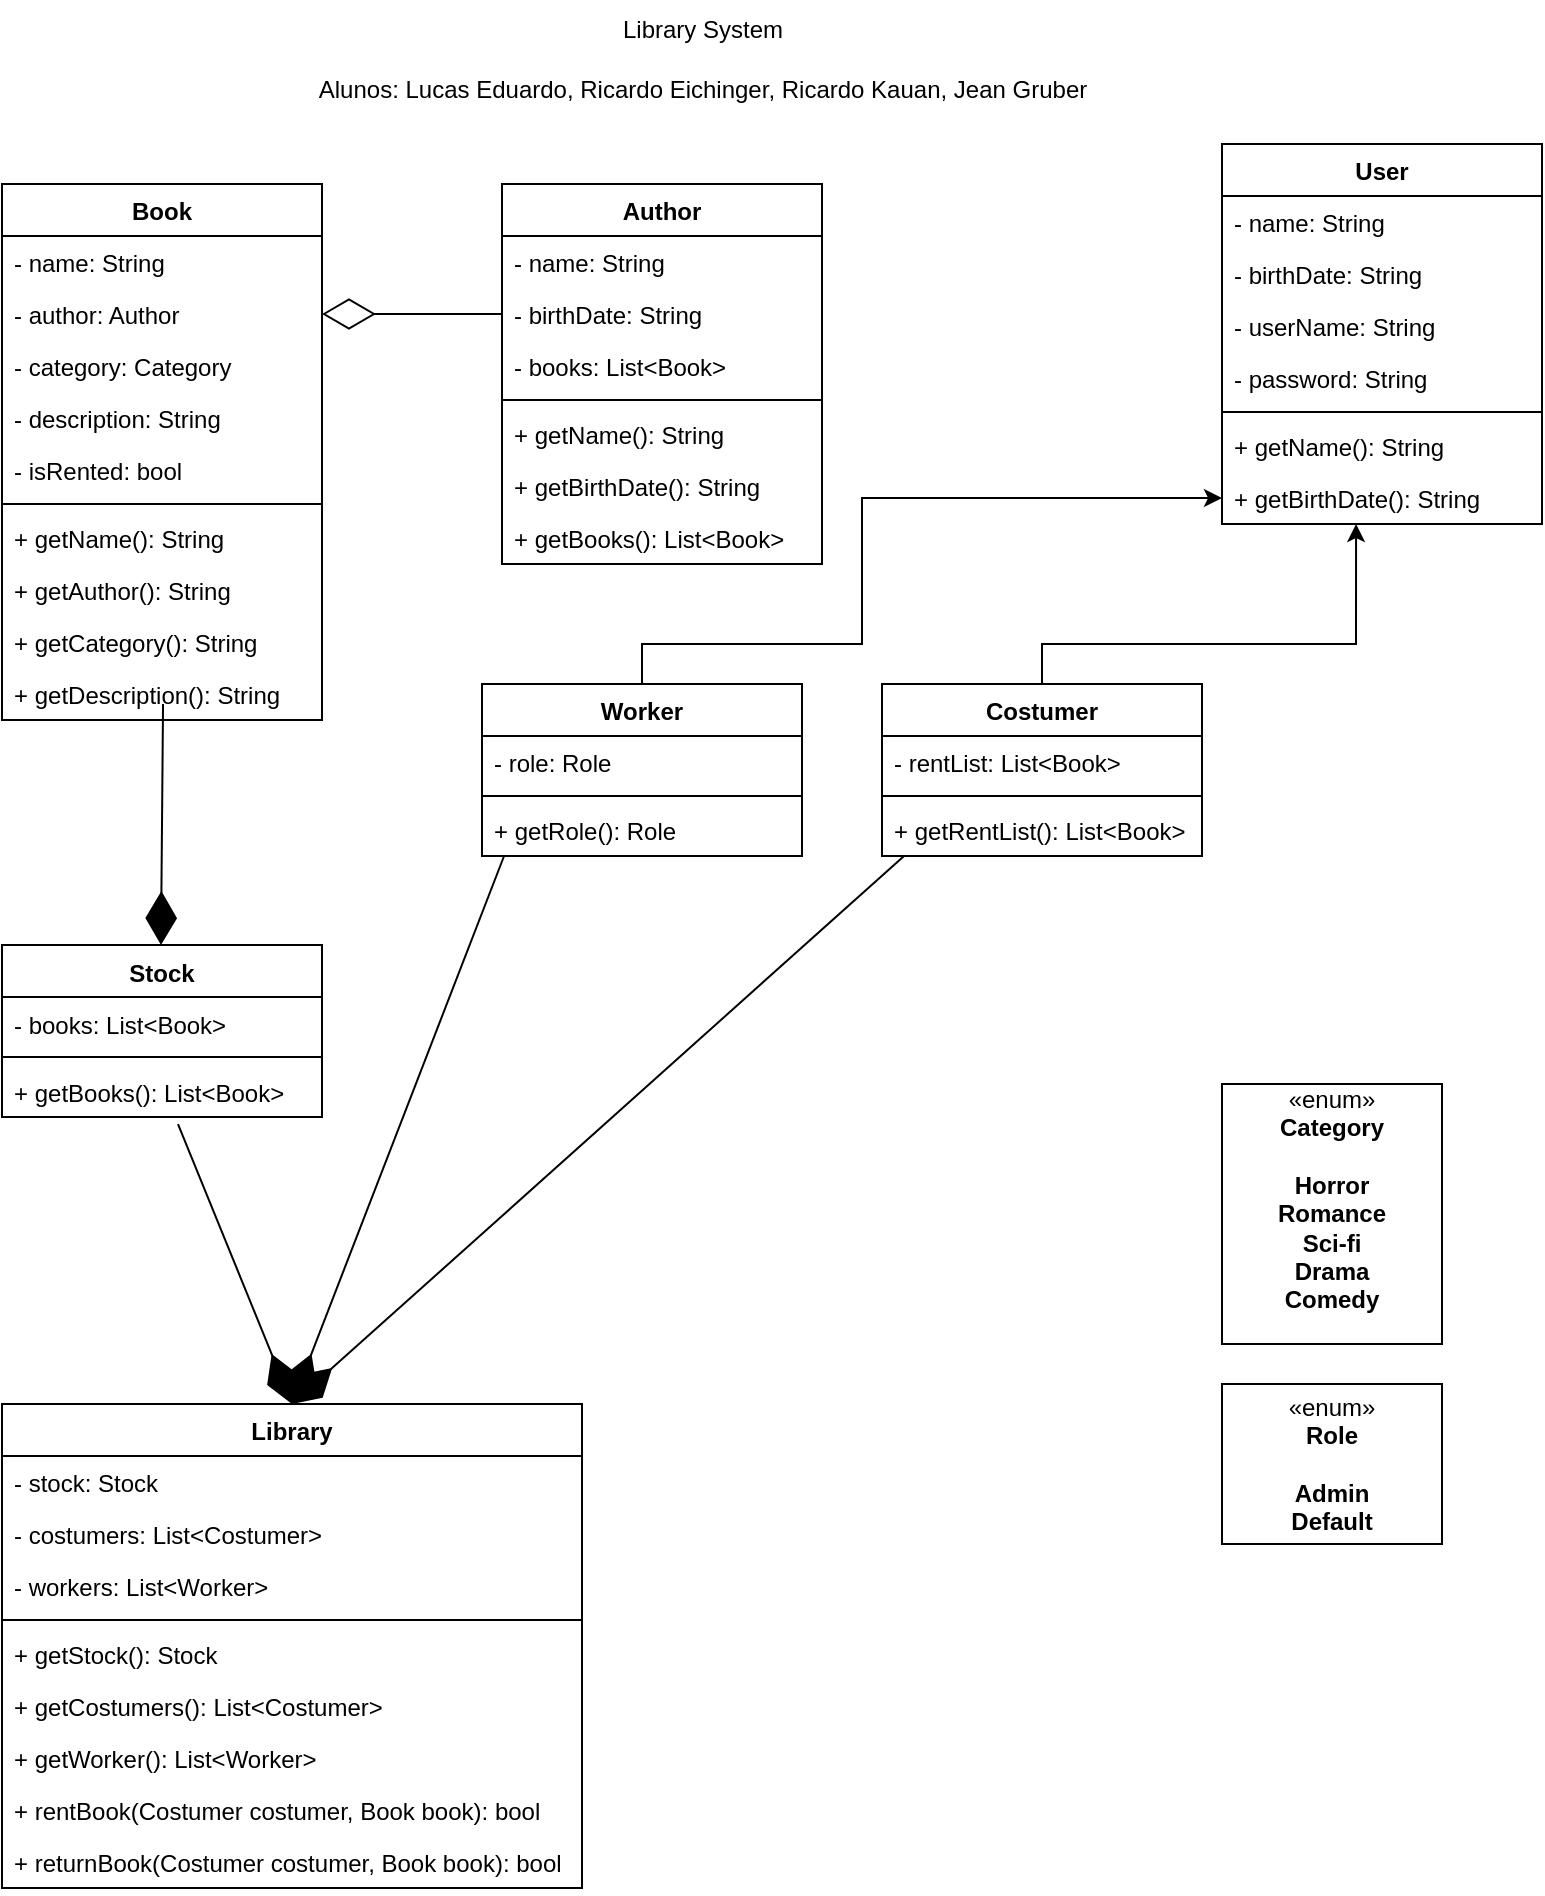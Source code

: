 <mxfile version="22.1.7" type="github">
  <diagram id="C5RBs43oDa-KdzZeNtuy" name="Page-1">
    <mxGraphModel dx="693" dy="1157" grid="1" gridSize="10" guides="1" tooltips="1" connect="1" arrows="1" fold="1" page="1" pageScale="1" pageWidth="827" pageHeight="1169" math="0" shadow="0">
      <root>
        <mxCell id="WIyWlLk6GJQsqaUBKTNV-0" />
        <mxCell id="WIyWlLk6GJQsqaUBKTNV-1" parent="WIyWlLk6GJQsqaUBKTNV-0" />
        <mxCell id="eZcE0YxD9h1GTTurw460-18" value="Book" style="swimlane;fontStyle=1;align=center;verticalAlign=top;childLayout=stackLayout;horizontal=1;startSize=26;horizontalStack=0;resizeParent=1;resizeParentMax=0;resizeLast=0;collapsible=1;marginBottom=0;whiteSpace=wrap;html=1;" parent="WIyWlLk6GJQsqaUBKTNV-1" vertex="1">
          <mxGeometry x="40" y="100" width="160" height="268" as="geometry" />
        </mxCell>
        <mxCell id="eZcE0YxD9h1GTTurw460-19" value="- name: String" style="text;strokeColor=none;fillColor=none;align=left;verticalAlign=top;spacingLeft=4;spacingRight=4;overflow=hidden;rotatable=0;points=[[0,0.5],[1,0.5]];portConstraint=eastwest;whiteSpace=wrap;html=1;" parent="eZcE0YxD9h1GTTurw460-18" vertex="1">
          <mxGeometry y="26" width="160" height="26" as="geometry" />
        </mxCell>
        <mxCell id="eZcE0YxD9h1GTTurw460-23" value="- author: Author" style="text;strokeColor=none;fillColor=none;align=left;verticalAlign=top;spacingLeft=4;spacingRight=4;overflow=hidden;rotatable=0;points=[[0,0.5],[1,0.5]];portConstraint=eastwest;whiteSpace=wrap;html=1;" parent="eZcE0YxD9h1GTTurw460-18" vertex="1">
          <mxGeometry y="52" width="160" height="26" as="geometry" />
        </mxCell>
        <mxCell id="eZcE0YxD9h1GTTurw460-24" value="- category: Category" style="text;strokeColor=none;fillColor=none;align=left;verticalAlign=top;spacingLeft=4;spacingRight=4;overflow=hidden;rotatable=0;points=[[0,0.5],[1,0.5]];portConstraint=eastwest;whiteSpace=wrap;html=1;" parent="eZcE0YxD9h1GTTurw460-18" vertex="1">
          <mxGeometry y="78" width="160" height="26" as="geometry" />
        </mxCell>
        <mxCell id="eZcE0YxD9h1GTTurw460-25" value="- description: String" style="text;strokeColor=none;fillColor=none;align=left;verticalAlign=top;spacingLeft=4;spacingRight=4;overflow=hidden;rotatable=0;points=[[0,0.5],[1,0.5]];portConstraint=eastwest;whiteSpace=wrap;html=1;" parent="eZcE0YxD9h1GTTurw460-18" vertex="1">
          <mxGeometry y="104" width="160" height="26" as="geometry" />
        </mxCell>
        <mxCell id="eZcE0YxD9h1GTTurw460-75" value="- isRented: bool" style="text;strokeColor=none;fillColor=none;align=left;verticalAlign=top;spacingLeft=4;spacingRight=4;overflow=hidden;rotatable=0;points=[[0,0.5],[1,0.5]];portConstraint=eastwest;whiteSpace=wrap;html=1;" parent="eZcE0YxD9h1GTTurw460-18" vertex="1">
          <mxGeometry y="130" width="160" height="26" as="geometry" />
        </mxCell>
        <mxCell id="eZcE0YxD9h1GTTurw460-20" value="" style="line;strokeWidth=1;fillColor=none;align=left;verticalAlign=middle;spacingTop=-1;spacingLeft=3;spacingRight=3;rotatable=0;labelPosition=right;points=[];portConstraint=eastwest;strokeColor=inherit;" parent="eZcE0YxD9h1GTTurw460-18" vertex="1">
          <mxGeometry y="156" width="160" height="8" as="geometry" />
        </mxCell>
        <mxCell id="eZcE0YxD9h1GTTurw460-21" value="+ getName(): String" style="text;strokeColor=none;fillColor=none;align=left;verticalAlign=top;spacingLeft=4;spacingRight=4;overflow=hidden;rotatable=0;points=[[0,0.5],[1,0.5]];portConstraint=eastwest;whiteSpace=wrap;html=1;" parent="eZcE0YxD9h1GTTurw460-18" vertex="1">
          <mxGeometry y="164" width="160" height="26" as="geometry" />
        </mxCell>
        <mxCell id="eZcE0YxD9h1GTTurw460-26" value="+ getAuthor(): String" style="text;strokeColor=none;fillColor=none;align=left;verticalAlign=top;spacingLeft=4;spacingRight=4;overflow=hidden;rotatable=0;points=[[0,0.5],[1,0.5]];portConstraint=eastwest;whiteSpace=wrap;html=1;" parent="eZcE0YxD9h1GTTurw460-18" vertex="1">
          <mxGeometry y="190" width="160" height="26" as="geometry" />
        </mxCell>
        <mxCell id="eZcE0YxD9h1GTTurw460-27" value="+ getCategory(): String" style="text;strokeColor=none;fillColor=none;align=left;verticalAlign=top;spacingLeft=4;spacingRight=4;overflow=hidden;rotatable=0;points=[[0,0.5],[1,0.5]];portConstraint=eastwest;whiteSpace=wrap;html=1;" parent="eZcE0YxD9h1GTTurw460-18" vertex="1">
          <mxGeometry y="216" width="160" height="26" as="geometry" />
        </mxCell>
        <mxCell id="eZcE0YxD9h1GTTurw460-28" value="+ getDescription(): String" style="text;strokeColor=none;fillColor=none;align=left;verticalAlign=top;spacingLeft=4;spacingRight=4;overflow=hidden;rotatable=0;points=[[0,0.5],[1,0.5]];portConstraint=eastwest;whiteSpace=wrap;html=1;" parent="eZcE0YxD9h1GTTurw460-18" vertex="1">
          <mxGeometry y="242" width="160" height="26" as="geometry" />
        </mxCell>
        <mxCell id="eZcE0YxD9h1GTTurw460-29" value="«enum»&lt;br&gt;&lt;div&gt;&lt;b&gt;Category&lt;/b&gt;&lt;/div&gt;&lt;div&gt;&lt;b&gt;&lt;br&gt;&lt;/b&gt;&lt;/div&gt;&lt;div&gt;&lt;b&gt;Horror&lt;/b&gt;&lt;/div&gt;&lt;div&gt;&lt;b&gt;Romance&lt;/b&gt;&lt;/div&gt;&lt;div&gt;&lt;b&gt;Sci-fi&lt;/b&gt;&lt;/div&gt;&lt;div&gt;&lt;b&gt;Drama&lt;/b&gt;&lt;/div&gt;&lt;div&gt;&lt;b&gt;Comedy&lt;/b&gt;&lt;/div&gt;&lt;div&gt;&lt;b&gt;&lt;br&gt;&lt;/b&gt;&lt;/div&gt;" style="html=1;whiteSpace=wrap;" parent="WIyWlLk6GJQsqaUBKTNV-1" vertex="1">
          <mxGeometry x="650" y="550" width="110" height="130" as="geometry" />
        </mxCell>
        <mxCell id="eZcE0YxD9h1GTTurw460-30" value="User" style="swimlane;fontStyle=1;align=center;verticalAlign=top;childLayout=stackLayout;horizontal=1;startSize=26;horizontalStack=0;resizeParent=1;resizeParentMax=0;resizeLast=0;collapsible=1;marginBottom=0;whiteSpace=wrap;html=1;" parent="WIyWlLk6GJQsqaUBKTNV-1" vertex="1">
          <mxGeometry x="650" y="80" width="160" height="190" as="geometry" />
        </mxCell>
        <mxCell id="eZcE0YxD9h1GTTurw460-31" value="- name: String" style="text;strokeColor=none;fillColor=none;align=left;verticalAlign=top;spacingLeft=4;spacingRight=4;overflow=hidden;rotatable=0;points=[[0,0.5],[1,0.5]];portConstraint=eastwest;whiteSpace=wrap;html=1;" parent="eZcE0YxD9h1GTTurw460-30" vertex="1">
          <mxGeometry y="26" width="160" height="26" as="geometry" />
        </mxCell>
        <mxCell id="eZcE0YxD9h1GTTurw460-32" value="- birthDate: String" style="text;strokeColor=none;fillColor=none;align=left;verticalAlign=top;spacingLeft=4;spacingRight=4;overflow=hidden;rotatable=0;points=[[0,0.5],[1,0.5]];portConstraint=eastwest;whiteSpace=wrap;html=1;" parent="eZcE0YxD9h1GTTurw460-30" vertex="1">
          <mxGeometry y="52" width="160" height="26" as="geometry" />
        </mxCell>
        <mxCell id="eZcE0YxD9h1GTTurw460-40" value="- userName: String" style="text;strokeColor=none;fillColor=none;align=left;verticalAlign=top;spacingLeft=4;spacingRight=4;overflow=hidden;rotatable=0;points=[[0,0.5],[1,0.5]];portConstraint=eastwest;whiteSpace=wrap;html=1;" parent="eZcE0YxD9h1GTTurw460-30" vertex="1">
          <mxGeometry y="78" width="160" height="26" as="geometry" />
        </mxCell>
        <mxCell id="eZcE0YxD9h1GTTurw460-41" value="- password: String" style="text;strokeColor=none;fillColor=none;align=left;verticalAlign=top;spacingLeft=4;spacingRight=4;overflow=hidden;rotatable=0;points=[[0,0.5],[1,0.5]];portConstraint=eastwest;whiteSpace=wrap;html=1;" parent="eZcE0YxD9h1GTTurw460-30" vertex="1">
          <mxGeometry y="104" width="160" height="26" as="geometry" />
        </mxCell>
        <mxCell id="eZcE0YxD9h1GTTurw460-35" value="" style="line;strokeWidth=1;fillColor=none;align=left;verticalAlign=middle;spacingTop=-1;spacingLeft=3;spacingRight=3;rotatable=0;labelPosition=right;points=[];portConstraint=eastwest;strokeColor=inherit;" parent="eZcE0YxD9h1GTTurw460-30" vertex="1">
          <mxGeometry y="130" width="160" height="8" as="geometry" />
        </mxCell>
        <mxCell id="eZcE0YxD9h1GTTurw460-36" value="+ getName(): String" style="text;strokeColor=none;fillColor=none;align=left;verticalAlign=top;spacingLeft=4;spacingRight=4;overflow=hidden;rotatable=0;points=[[0,0.5],[1,0.5]];portConstraint=eastwest;whiteSpace=wrap;html=1;" parent="eZcE0YxD9h1GTTurw460-30" vertex="1">
          <mxGeometry y="138" width="160" height="26" as="geometry" />
        </mxCell>
        <mxCell id="eZcE0YxD9h1GTTurw460-37" value="+ getBirthDate(): String" style="text;strokeColor=none;fillColor=none;align=left;verticalAlign=top;spacingLeft=4;spacingRight=4;overflow=hidden;rotatable=0;points=[[0,0.5],[1,0.5]];portConstraint=eastwest;whiteSpace=wrap;html=1;" parent="eZcE0YxD9h1GTTurw460-30" vertex="1">
          <mxGeometry y="164" width="160" height="26" as="geometry" />
        </mxCell>
        <mxCell id="eZcE0YxD9h1GTTurw460-42" value="Costumer" style="swimlane;fontStyle=1;align=center;verticalAlign=top;childLayout=stackLayout;horizontal=1;startSize=26;horizontalStack=0;resizeParent=1;resizeParentMax=0;resizeLast=0;collapsible=1;marginBottom=0;whiteSpace=wrap;html=1;" parent="WIyWlLk6GJQsqaUBKTNV-1" vertex="1">
          <mxGeometry x="480" y="350" width="160" height="86" as="geometry" />
        </mxCell>
        <mxCell id="eZcE0YxD9h1GTTurw460-46" value="- rentList: List&amp;lt;Book&amp;gt;" style="text;strokeColor=none;fillColor=none;align=left;verticalAlign=top;spacingLeft=4;spacingRight=4;overflow=hidden;rotatable=0;points=[[0,0.5],[1,0.5]];portConstraint=eastwest;whiteSpace=wrap;html=1;" parent="eZcE0YxD9h1GTTurw460-42" vertex="1">
          <mxGeometry y="26" width="160" height="26" as="geometry" />
        </mxCell>
        <mxCell id="eZcE0YxD9h1GTTurw460-47" value="" style="line;strokeWidth=1;fillColor=none;align=left;verticalAlign=middle;spacingTop=-1;spacingLeft=3;spacingRight=3;rotatable=0;labelPosition=right;points=[];portConstraint=eastwest;strokeColor=inherit;" parent="eZcE0YxD9h1GTTurw460-42" vertex="1">
          <mxGeometry y="52" width="160" height="8" as="geometry" />
        </mxCell>
        <mxCell id="eZcE0YxD9h1GTTurw460-48" value="+ getRentList(): List&amp;lt;Book&amp;gt;" style="text;strokeColor=none;fillColor=none;align=left;verticalAlign=top;spacingLeft=4;spacingRight=4;overflow=hidden;rotatable=0;points=[[0,0.5],[1,0.5]];portConstraint=eastwest;whiteSpace=wrap;html=1;" parent="eZcE0YxD9h1GTTurw460-42" vertex="1">
          <mxGeometry y="60" width="160" height="26" as="geometry" />
        </mxCell>
        <mxCell id="Vkm4u5jiYcNMLQXFKRMQ-39" style="edgeStyle=orthogonalEdgeStyle;rounded=0;orthogonalLoop=1;jettySize=auto;html=1;exitX=0.5;exitY=0;exitDx=0;exitDy=0;entryX=0;entryY=0.5;entryDx=0;entryDy=0;" parent="WIyWlLk6GJQsqaUBKTNV-1" source="eZcE0YxD9h1GTTurw460-59" target="eZcE0YxD9h1GTTurw460-37" edge="1">
          <mxGeometry relative="1" as="geometry">
            <Array as="points">
              <mxPoint x="360" y="330" />
              <mxPoint x="470" y="330" />
              <mxPoint x="470" y="257" />
            </Array>
          </mxGeometry>
        </mxCell>
        <mxCell id="eZcE0YxD9h1GTTurw460-59" value="Worker" style="swimlane;fontStyle=1;align=center;verticalAlign=top;childLayout=stackLayout;horizontal=1;startSize=26;horizontalStack=0;resizeParent=1;resizeParentMax=0;resizeLast=0;collapsible=1;marginBottom=0;whiteSpace=wrap;html=1;" parent="WIyWlLk6GJQsqaUBKTNV-1" vertex="1">
          <mxGeometry x="280" y="350" width="160" height="86" as="geometry" />
        </mxCell>
        <mxCell id="eZcE0YxD9h1GTTurw460-60" value="- role: Role" style="text;strokeColor=none;fillColor=none;align=left;verticalAlign=top;spacingLeft=4;spacingRight=4;overflow=hidden;rotatable=0;points=[[0,0.5],[1,0.5]];portConstraint=eastwest;whiteSpace=wrap;html=1;" parent="eZcE0YxD9h1GTTurw460-59" vertex="1">
          <mxGeometry y="26" width="160" height="26" as="geometry" />
        </mxCell>
        <mxCell id="eZcE0YxD9h1GTTurw460-61" value="" style="line;strokeWidth=1;fillColor=none;align=left;verticalAlign=middle;spacingTop=-1;spacingLeft=3;spacingRight=3;rotatable=0;labelPosition=right;points=[];portConstraint=eastwest;strokeColor=inherit;" parent="eZcE0YxD9h1GTTurw460-59" vertex="1">
          <mxGeometry y="52" width="160" height="8" as="geometry" />
        </mxCell>
        <mxCell id="eZcE0YxD9h1GTTurw460-62" value="+ getRole(): Role" style="text;strokeColor=none;fillColor=none;align=left;verticalAlign=top;spacingLeft=4;spacingRight=4;overflow=hidden;rotatable=0;points=[[0,0.5],[1,0.5]];portConstraint=eastwest;whiteSpace=wrap;html=1;" parent="eZcE0YxD9h1GTTurw460-59" vertex="1">
          <mxGeometry y="60" width="160" height="26" as="geometry" />
        </mxCell>
        <mxCell id="eZcE0YxD9h1GTTurw460-63" value="«enum»&lt;br&gt;&lt;b&gt;Role&lt;/b&gt;&lt;br&gt;&lt;div&gt;&lt;b&gt;&lt;br&gt;&lt;/b&gt;&lt;/div&gt;&lt;div&gt;&lt;b&gt;Admin&lt;/b&gt;&lt;/div&gt;&lt;div&gt;&lt;b&gt;Default&lt;br&gt;&lt;/b&gt;&lt;/div&gt;" style="html=1;whiteSpace=wrap;" parent="WIyWlLk6GJQsqaUBKTNV-1" vertex="1">
          <mxGeometry x="650" y="700" width="110" height="80" as="geometry" />
        </mxCell>
        <mxCell id="eZcE0YxD9h1GTTurw460-64" value="Stock" style="swimlane;fontStyle=1;align=center;verticalAlign=top;childLayout=stackLayout;horizontal=1;startSize=26;horizontalStack=0;resizeParent=1;resizeParentMax=0;resizeLast=0;collapsible=1;marginBottom=0;whiteSpace=wrap;html=1;" parent="WIyWlLk6GJQsqaUBKTNV-1" vertex="1">
          <mxGeometry x="40" y="480.5" width="160" height="86" as="geometry" />
        </mxCell>
        <mxCell id="eZcE0YxD9h1GTTurw460-68" value="- books: List&amp;lt;Book&amp;gt;" style="text;strokeColor=none;fillColor=none;align=left;verticalAlign=top;spacingLeft=4;spacingRight=4;overflow=hidden;rotatable=0;points=[[0,0.5],[1,0.5]];portConstraint=eastwest;whiteSpace=wrap;html=1;" parent="eZcE0YxD9h1GTTurw460-64" vertex="1">
          <mxGeometry y="26" width="160" height="26" as="geometry" />
        </mxCell>
        <mxCell id="eZcE0YxD9h1GTTurw460-69" value="" style="line;strokeWidth=1;fillColor=none;align=left;verticalAlign=middle;spacingTop=-1;spacingLeft=3;spacingRight=3;rotatable=0;labelPosition=right;points=[];portConstraint=eastwest;strokeColor=inherit;" parent="eZcE0YxD9h1GTTurw460-64" vertex="1">
          <mxGeometry y="52" width="160" height="8" as="geometry" />
        </mxCell>
        <mxCell id="eZcE0YxD9h1GTTurw460-73" value="+ getBooks(): List&amp;lt;Book&amp;gt;&lt;br&gt;" style="text;strokeColor=none;fillColor=none;align=left;verticalAlign=top;spacingLeft=4;spacingRight=4;overflow=hidden;rotatable=0;points=[[0,0.5],[1,0.5]];portConstraint=eastwest;whiteSpace=wrap;html=1;" parent="eZcE0YxD9h1GTTurw460-64" vertex="1">
          <mxGeometry y="60" width="160" height="26" as="geometry" />
        </mxCell>
        <mxCell id="Vkm4u5jiYcNMLQXFKRMQ-0" value="Author" style="swimlane;fontStyle=1;align=center;verticalAlign=top;childLayout=stackLayout;horizontal=1;startSize=26;horizontalStack=0;resizeParent=1;resizeParentMax=0;resizeLast=0;collapsible=1;marginBottom=0;whiteSpace=wrap;html=1;" parent="WIyWlLk6GJQsqaUBKTNV-1" vertex="1">
          <mxGeometry x="290" y="100" width="160" height="190" as="geometry" />
        </mxCell>
        <mxCell id="Vkm4u5jiYcNMLQXFKRMQ-1" value="- name: String" style="text;strokeColor=none;fillColor=none;align=left;verticalAlign=top;spacingLeft=4;spacingRight=4;overflow=hidden;rotatable=0;points=[[0,0.5],[1,0.5]];portConstraint=eastwest;whiteSpace=wrap;html=1;" parent="Vkm4u5jiYcNMLQXFKRMQ-0" vertex="1">
          <mxGeometry y="26" width="160" height="26" as="geometry" />
        </mxCell>
        <mxCell id="Vkm4u5jiYcNMLQXFKRMQ-11" value="- birthDate: String" style="text;strokeColor=none;fillColor=none;align=left;verticalAlign=top;spacingLeft=4;spacingRight=4;overflow=hidden;rotatable=0;points=[[0,0.5],[1,0.5]];portConstraint=eastwest;whiteSpace=wrap;html=1;" parent="Vkm4u5jiYcNMLQXFKRMQ-0" vertex="1">
          <mxGeometry y="52" width="160" height="26" as="geometry" />
        </mxCell>
        <mxCell id="Vkm4u5jiYcNMLQXFKRMQ-49" value="- books: List&amp;lt;Book&amp;gt;" style="text;strokeColor=none;fillColor=none;align=left;verticalAlign=top;spacingLeft=4;spacingRight=4;overflow=hidden;rotatable=0;points=[[0,0.5],[1,0.5]];portConstraint=eastwest;whiteSpace=wrap;html=1;" parent="Vkm4u5jiYcNMLQXFKRMQ-0" vertex="1">
          <mxGeometry y="78" width="160" height="26" as="geometry" />
        </mxCell>
        <mxCell id="Vkm4u5jiYcNMLQXFKRMQ-6" value="" style="line;strokeWidth=1;fillColor=none;align=left;verticalAlign=middle;spacingTop=-1;spacingLeft=3;spacingRight=3;rotatable=0;labelPosition=right;points=[];portConstraint=eastwest;strokeColor=inherit;" parent="Vkm4u5jiYcNMLQXFKRMQ-0" vertex="1">
          <mxGeometry y="104" width="160" height="8" as="geometry" />
        </mxCell>
        <mxCell id="Vkm4u5jiYcNMLQXFKRMQ-7" value="+ getName(): String" style="text;strokeColor=none;fillColor=none;align=left;verticalAlign=top;spacingLeft=4;spacingRight=4;overflow=hidden;rotatable=0;points=[[0,0.5],[1,0.5]];portConstraint=eastwest;whiteSpace=wrap;html=1;" parent="Vkm4u5jiYcNMLQXFKRMQ-0" vertex="1">
          <mxGeometry y="112" width="160" height="26" as="geometry" />
        </mxCell>
        <mxCell id="Vkm4u5jiYcNMLQXFKRMQ-10" value="+ getBirthDate(): String" style="text;strokeColor=none;fillColor=none;align=left;verticalAlign=top;spacingLeft=4;spacingRight=4;overflow=hidden;rotatable=0;points=[[0,0.5],[1,0.5]];portConstraint=eastwest;whiteSpace=wrap;html=1;" parent="Vkm4u5jiYcNMLQXFKRMQ-0" vertex="1">
          <mxGeometry y="138" width="160" height="26" as="geometry" />
        </mxCell>
        <mxCell id="Vkm4u5jiYcNMLQXFKRMQ-48" value="+ getBooks(): List&amp;lt;Book&amp;gt;" style="text;strokeColor=none;fillColor=none;align=left;verticalAlign=top;spacingLeft=4;spacingRight=4;overflow=hidden;rotatable=0;points=[[0,0.5],[1,0.5]];portConstraint=eastwest;whiteSpace=wrap;html=1;" parent="Vkm4u5jiYcNMLQXFKRMQ-0" vertex="1">
          <mxGeometry y="164" width="160" height="26" as="geometry" />
        </mxCell>
        <mxCell id="Vkm4u5jiYcNMLQXFKRMQ-17" value="" style="endArrow=diamondThin;endFill=0;endSize=24;html=1;rounded=0;exitX=0;exitY=0.5;exitDx=0;exitDy=0;entryX=1;entryY=0.5;entryDx=0;entryDy=0;" parent="WIyWlLk6GJQsqaUBKTNV-1" source="Vkm4u5jiYcNMLQXFKRMQ-11" target="eZcE0YxD9h1GTTurw460-23" edge="1">
          <mxGeometry width="160" relative="1" as="geometry">
            <mxPoint x="290" y="280" as="sourcePoint" />
            <mxPoint x="450" y="280" as="targetPoint" />
          </mxGeometry>
        </mxCell>
        <mxCell id="Vkm4u5jiYcNMLQXFKRMQ-18" value="Library" style="swimlane;fontStyle=1;align=center;verticalAlign=top;childLayout=stackLayout;horizontal=1;startSize=26;horizontalStack=0;resizeParent=1;resizeParentMax=0;resizeLast=0;collapsible=1;marginBottom=0;whiteSpace=wrap;html=1;" parent="WIyWlLk6GJQsqaUBKTNV-1" vertex="1">
          <mxGeometry x="40" y="710" width="290" height="242" as="geometry" />
        </mxCell>
        <mxCell id="Vkm4u5jiYcNMLQXFKRMQ-19" value="- stock: Stock" style="text;strokeColor=none;fillColor=none;align=left;verticalAlign=top;spacingLeft=4;spacingRight=4;overflow=hidden;rotatable=0;points=[[0,0.5],[1,0.5]];portConstraint=eastwest;whiteSpace=wrap;html=1;" parent="Vkm4u5jiYcNMLQXFKRMQ-18" vertex="1">
          <mxGeometry y="26" width="290" height="26" as="geometry" />
        </mxCell>
        <mxCell id="Vkm4u5jiYcNMLQXFKRMQ-30" value="- costumers: List&amp;lt;Costumer&amp;gt;" style="text;strokeColor=none;fillColor=none;align=left;verticalAlign=top;spacingLeft=4;spacingRight=4;overflow=hidden;rotatable=0;points=[[0,0.5],[1,0.5]];portConstraint=eastwest;whiteSpace=wrap;html=1;" parent="Vkm4u5jiYcNMLQXFKRMQ-18" vertex="1">
          <mxGeometry y="52" width="290" height="26" as="geometry" />
        </mxCell>
        <mxCell id="Vkm4u5jiYcNMLQXFKRMQ-31" value="- workers: List&amp;lt;Worker&amp;gt;" style="text;strokeColor=none;fillColor=none;align=left;verticalAlign=top;spacingLeft=4;spacingRight=4;overflow=hidden;rotatable=0;points=[[0,0.5],[1,0.5]];portConstraint=eastwest;whiteSpace=wrap;html=1;" parent="Vkm4u5jiYcNMLQXFKRMQ-18" vertex="1">
          <mxGeometry y="78" width="290" height="26" as="geometry" />
        </mxCell>
        <mxCell id="Vkm4u5jiYcNMLQXFKRMQ-24" value="" style="line;strokeWidth=1;fillColor=none;align=left;verticalAlign=middle;spacingTop=-1;spacingLeft=3;spacingRight=3;rotatable=0;labelPosition=right;points=[];portConstraint=eastwest;strokeColor=inherit;" parent="Vkm4u5jiYcNMLQXFKRMQ-18" vertex="1">
          <mxGeometry y="104" width="290" height="8" as="geometry" />
        </mxCell>
        <mxCell id="Vkm4u5jiYcNMLQXFKRMQ-25" value="+ getStock(): Stock" style="text;strokeColor=none;fillColor=none;align=left;verticalAlign=top;spacingLeft=4;spacingRight=4;overflow=hidden;rotatable=0;points=[[0,0.5],[1,0.5]];portConstraint=eastwest;whiteSpace=wrap;html=1;" parent="Vkm4u5jiYcNMLQXFKRMQ-18" vertex="1">
          <mxGeometry y="112" width="290" height="26" as="geometry" />
        </mxCell>
        <mxCell id="Vkm4u5jiYcNMLQXFKRMQ-26" value="+ getCostumers(): List&amp;lt;Costumer&amp;gt;" style="text;strokeColor=none;fillColor=none;align=left;verticalAlign=top;spacingLeft=4;spacingRight=4;overflow=hidden;rotatable=0;points=[[0,0.5],[1,0.5]];portConstraint=eastwest;whiteSpace=wrap;html=1;" parent="Vkm4u5jiYcNMLQXFKRMQ-18" vertex="1">
          <mxGeometry y="138" width="290" height="26" as="geometry" />
        </mxCell>
        <mxCell id="Vkm4u5jiYcNMLQXFKRMQ-27" value="+ getWorker(): List&amp;lt;Worker&amp;gt;" style="text;strokeColor=none;fillColor=none;align=left;verticalAlign=top;spacingLeft=4;spacingRight=4;overflow=hidden;rotatable=0;points=[[0,0.5],[1,0.5]];portConstraint=eastwest;whiteSpace=wrap;html=1;" parent="Vkm4u5jiYcNMLQXFKRMQ-18" vertex="1">
          <mxGeometry y="164" width="290" height="26" as="geometry" />
        </mxCell>
        <mxCell id="Vkm4u5jiYcNMLQXFKRMQ-28" value="+ rentBook(Costumer costumer, Book book): bool" style="text;strokeColor=none;fillColor=none;align=left;verticalAlign=top;spacingLeft=4;spacingRight=4;overflow=hidden;rotatable=0;points=[[0,0.5],[1,0.5]];portConstraint=eastwest;whiteSpace=wrap;html=1;" parent="Vkm4u5jiYcNMLQXFKRMQ-18" vertex="1">
          <mxGeometry y="190" width="290" height="26" as="geometry" />
        </mxCell>
        <mxCell id="Vkm4u5jiYcNMLQXFKRMQ-32" value="+ returnBook(Costumer costumer, Book book): bool" style="text;strokeColor=none;fillColor=none;align=left;verticalAlign=top;spacingLeft=4;spacingRight=4;overflow=hidden;rotatable=0;points=[[0,0.5],[1,0.5]];portConstraint=eastwest;whiteSpace=wrap;html=1;" parent="Vkm4u5jiYcNMLQXFKRMQ-18" vertex="1">
          <mxGeometry y="216" width="290" height="26" as="geometry" />
        </mxCell>
        <mxCell id="Vkm4u5jiYcNMLQXFKRMQ-33" value="" style="endArrow=diamondThin;endFill=1;endSize=24;html=1;rounded=0;entryX=0.431;entryY=0;entryDx=0;entryDy=0;entryPerimeter=0;" parent="WIyWlLk6GJQsqaUBKTNV-1" edge="1">
          <mxGeometry width="160" relative="1" as="geometry">
            <mxPoint x="120.52" y="360" as="sourcePoint" />
            <mxPoint x="119.48" y="480.5" as="targetPoint" />
          </mxGeometry>
        </mxCell>
        <mxCell id="Vkm4u5jiYcNMLQXFKRMQ-34" value="" style="endArrow=diamondThin;endFill=1;endSize=24;html=1;rounded=0;exitX=0.55;exitY=1.135;exitDx=0;exitDy=0;exitPerimeter=0;entryX=0.5;entryY=0;entryDx=0;entryDy=0;" parent="WIyWlLk6GJQsqaUBKTNV-1" source="eZcE0YxD9h1GTTurw460-73" target="Vkm4u5jiYcNMLQXFKRMQ-18" edge="1">
          <mxGeometry width="160" relative="1" as="geometry">
            <mxPoint x="181.04" y="589.5" as="sourcePoint" />
            <mxPoint x="128" y="700" as="targetPoint" />
          </mxGeometry>
        </mxCell>
        <mxCell id="Vkm4u5jiYcNMLQXFKRMQ-35" value="" style="endArrow=diamondThin;endFill=1;endSize=24;html=1;rounded=0;entryX=0.5;entryY=0;entryDx=0;entryDy=0;" parent="WIyWlLk6GJQsqaUBKTNV-1" target="Vkm4u5jiYcNMLQXFKRMQ-18" edge="1">
          <mxGeometry width="160" relative="1" as="geometry">
            <mxPoint x="291.04" y="436" as="sourcePoint" />
            <mxPoint x="290" y="556.5" as="targetPoint" />
          </mxGeometry>
        </mxCell>
        <mxCell id="Vkm4u5jiYcNMLQXFKRMQ-36" value="" style="endArrow=diamondThin;endFill=1;endSize=24;html=1;rounded=0;entryX=0.5;entryY=0;entryDx=0;entryDy=0;" parent="WIyWlLk6GJQsqaUBKTNV-1" target="Vkm4u5jiYcNMLQXFKRMQ-18" edge="1">
          <mxGeometry width="160" relative="1" as="geometry">
            <mxPoint x="491.04" y="436" as="sourcePoint" />
            <mxPoint x="490" y="556.5" as="targetPoint" />
          </mxGeometry>
        </mxCell>
        <mxCell id="Vkm4u5jiYcNMLQXFKRMQ-41" style="edgeStyle=orthogonalEdgeStyle;rounded=0;orthogonalLoop=1;jettySize=auto;html=1;exitX=0.5;exitY=0;exitDx=0;exitDy=0;entryX=0.419;entryY=1;entryDx=0;entryDy=0;entryPerimeter=0;" parent="WIyWlLk6GJQsqaUBKTNV-1" source="eZcE0YxD9h1GTTurw460-42" target="eZcE0YxD9h1GTTurw460-37" edge="1">
          <mxGeometry relative="1" as="geometry">
            <Array as="points">
              <mxPoint x="560" y="330" />
              <mxPoint x="717" y="330" />
            </Array>
          </mxGeometry>
        </mxCell>
        <mxCell id="Vkm4u5jiYcNMLQXFKRMQ-51" value="Library System" style="text;html=1;align=center;verticalAlign=middle;resizable=0;points=[];autosize=1;strokeColor=none;fillColor=none;" parent="WIyWlLk6GJQsqaUBKTNV-1" vertex="1">
          <mxGeometry x="340" y="8" width="100" height="30" as="geometry" />
        </mxCell>
        <mxCell id="Vkm4u5jiYcNMLQXFKRMQ-52" value="Alunos: Lucas Eduardo, Ricardo Eichinger, Ricardo Kauan, Jean Gruber" style="text;html=1;align=center;verticalAlign=middle;resizable=0;points=[];autosize=1;strokeColor=none;fillColor=none;" parent="WIyWlLk6GJQsqaUBKTNV-1" vertex="1">
          <mxGeometry x="185" y="38" width="410" height="30" as="geometry" />
        </mxCell>
      </root>
    </mxGraphModel>
  </diagram>
</mxfile>
